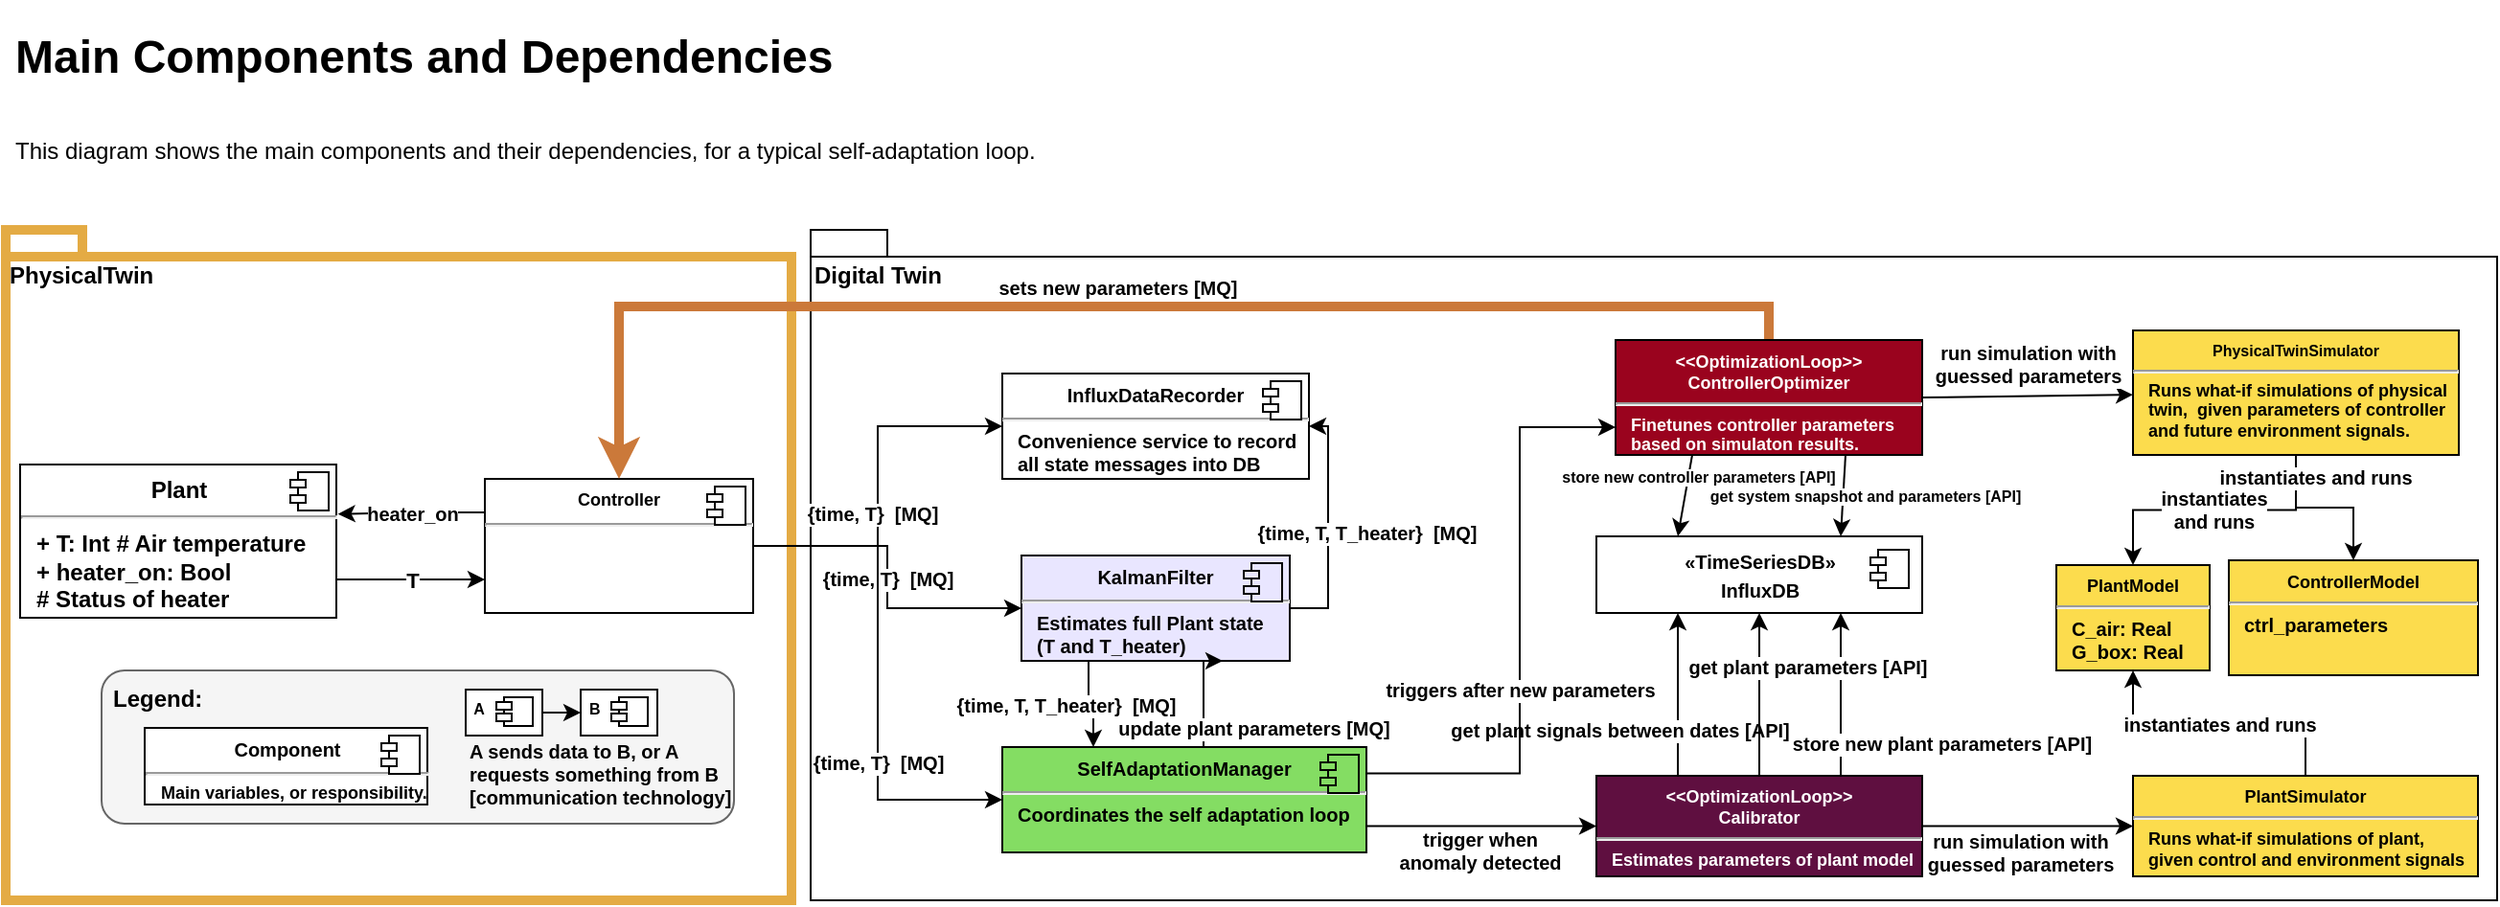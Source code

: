 <mxfile compressed="false" version="21.2.1" type="device">
  <diagram id="1IEk_Nb3fTFsxIXIZDjR" name="Page-1">
    <mxGraphModel dx="2323" dy="1674" grid="1" gridSize="10" guides="1" tooltips="1" connect="1" arrows="1" fold="1" page="0" pageScale="1" pageWidth="850" pageHeight="1100" math="1" shadow="0">
      <root>
        <mxCell id="0" />
        <mxCell id="1" parent="0" />
        <mxCell id="v4MbWclvh_0Z0_SbZdEy-33" value="PhysicalTwin" style="shape=folder;fontStyle=1;spacingTop=10;tabWidth=40;tabHeight=14;tabPosition=left;html=1;verticalAlign=top;fillColor=none;strokeColor=#E4AB44;strokeWidth=5;align=left;" parent="1" vertex="1">
          <mxGeometry x="-740" y="-380" width="410" height="350" as="geometry" />
        </mxCell>
        <mxCell id="EjS5dnvfsfONbI1b5QUk-45" value="Digital Twin" style="shape=folder;fontStyle=1;spacingTop=10;tabWidth=40;tabHeight=14;tabPosition=left;html=1;verticalAlign=top;fillColor=none;align=left;" parent="1" vertex="1">
          <mxGeometry x="-320" y="-380" width="880" height="350" as="geometry" />
        </mxCell>
        <mxCell id="v4MbWclvh_0Z0_SbZdEy-42" value="&lt;font style=&quot;font-size: 10px&quot;&gt;&lt;b&gt;heater_on&lt;/b&gt;&lt;/font&gt;" style="edgeStyle=orthogonalEdgeStyle;rounded=0;orthogonalLoop=1;jettySize=auto;html=1;exitX=0;exitY=0.25;exitDx=0;exitDy=0;fontSize=8;entryX=1.005;entryY=0.323;entryDx=0;entryDy=0;entryPerimeter=0;" parent="1" source="v4MbWclvh_0Z0_SbZdEy-38" target="v4MbWclvh_0Z0_SbZdEy-40" edge="1">
          <mxGeometry relative="1" as="geometry" />
        </mxCell>
        <mxCell id="v4MbWclvh_0Z0_SbZdEy-48" value="&lt;font size=&quot;1&quot;&gt;&lt;b&gt;{time, T}&amp;nbsp; [MQ]&lt;/b&gt;&lt;/font&gt;" style="edgeStyle=orthogonalEdgeStyle;shape=connector;rounded=0;orthogonalLoop=1;jettySize=auto;html=1;exitX=1;exitY=0.5;exitDx=0;exitDy=0;entryX=0;entryY=0.5;entryDx=0;entryDy=0;labelBackgroundColor=default;fontFamily=Helvetica;fontSize=8;fontColor=default;endArrow=classic;strokeColor=default;" parent="1" source="v4MbWclvh_0Z0_SbZdEy-38" target="v4MbWclvh_0Z0_SbZdEy-46" edge="1">
          <mxGeometry relative="1" as="geometry" />
        </mxCell>
        <mxCell id="v4MbWclvh_0Z0_SbZdEy-38" value="&lt;p style=&quot;margin: 6px 0px 0px ; text-align: center&quot;&gt;&lt;font&gt;&lt;b&gt;&lt;font style=&quot;font-size: 9px&quot;&gt;Controller&lt;/font&gt;&lt;/b&gt;&lt;br&gt;&lt;/font&gt;&lt;/p&gt;&lt;hr style=&quot;font-size: 13px&quot;&gt;&lt;p style=&quot;margin: 0px 0px 0px 8px ; font-size: 13px&quot;&gt;&lt;br&gt;&lt;/p&gt;" style="align=left;overflow=fill;html=1;dropTarget=0;fontSize=8;" parent="1" vertex="1">
          <mxGeometry x="-490" y="-250" width="140" height="70" as="geometry" />
        </mxCell>
        <mxCell id="v4MbWclvh_0Z0_SbZdEy-39" value="" style="shape=component;jettyWidth=8;jettyHeight=4;fontSize=8;" parent="v4MbWclvh_0Z0_SbZdEy-38" vertex="1">
          <mxGeometry x="1" width="20" height="20" relative="1" as="geometry">
            <mxPoint x="-24" y="4" as="offset" />
          </mxGeometry>
        </mxCell>
        <mxCell id="v4MbWclvh_0Z0_SbZdEy-44" value="&lt;font style=&quot;font-size: 11px&quot;&gt;&lt;b&gt;T&lt;/b&gt;&lt;/font&gt;" style="edgeStyle=orthogonalEdgeStyle;shape=connector;rounded=0;orthogonalLoop=1;jettySize=auto;html=1;exitX=1;exitY=0.75;exitDx=0;exitDy=0;entryX=0;entryY=0.75;entryDx=0;entryDy=0;labelBackgroundColor=default;fontFamily=Helvetica;fontSize=8;fontColor=default;endArrow=classic;strokeColor=default;" parent="1" source="v4MbWclvh_0Z0_SbZdEy-40" target="v4MbWclvh_0Z0_SbZdEy-38" edge="1">
          <mxGeometry relative="1" as="geometry" />
        </mxCell>
        <mxCell id="v4MbWclvh_0Z0_SbZdEy-40" value="&lt;p style=&quot;margin: 6px 0px 0px ; text-align: center ; font-size: 12px&quot;&gt;&lt;font style=&quot;font-size: 12px&quot;&gt;&lt;b&gt;Plant&lt;br&gt;&lt;/b&gt;&lt;/font&gt;&lt;/p&gt;&lt;hr style=&quot;font-size: 12px&quot;&gt;&lt;p style=&quot;margin: 0px 0px 0px 8px ; font-size: 12px&quot;&gt;&lt;font style=&quot;font-size: 12px&quot;&gt;&lt;b&gt;+ T: Int&lt;span style=&quot;white-space: pre&quot;&gt; &lt;/span&gt;# Air temperature&lt;br&gt;+ heater_on: Bool&amp;nbsp; &amp;nbsp; &amp;nbsp;&lt;/b&gt;&lt;/font&gt;&lt;/p&gt;&lt;p style=&quot;margin: 0px 0px 0px 8px ; font-size: 12px&quot;&gt;&lt;font style=&quot;font-size: 12px&quot;&gt;&lt;b&gt;# Status of heater&lt;/b&gt;&lt;/font&gt;&lt;/p&gt;" style="align=left;overflow=fill;html=1;dropTarget=0;fontSize=8;" parent="1" vertex="1">
          <mxGeometry x="-732.5" y="-257.5" width="165" height="80" as="geometry" />
        </mxCell>
        <mxCell id="v4MbWclvh_0Z0_SbZdEy-41" value="" style="shape=component;jettyWidth=8;jettyHeight=4;fontSize=8;" parent="v4MbWclvh_0Z0_SbZdEy-40" vertex="1">
          <mxGeometry x="1" width="20" height="20" relative="1" as="geometry">
            <mxPoint x="-24" y="4" as="offset" />
          </mxGeometry>
        </mxCell>
        <mxCell id="v4MbWclvh_0Z0_SbZdEy-55" value="&lt;font style=&quot;font-size: 10px&quot;&gt;&lt;b&gt;{time, T, T_heater}&amp;nbsp; [MQ]&lt;/b&gt;&lt;/font&gt;" style="edgeStyle=orthogonalEdgeStyle;shape=connector;rounded=0;orthogonalLoop=1;jettySize=auto;html=1;labelBackgroundColor=default;fontFamily=Helvetica;fontSize=8;fontColor=default;endArrow=classic;strokeColor=default;entryX=0.25;entryY=0;entryDx=0;entryDy=0;exitX=0.25;exitY=1;exitDx=0;exitDy=0;" parent="1" source="v4MbWclvh_0Z0_SbZdEy-46" target="v4MbWclvh_0Z0_SbZdEy-52" edge="1">
          <mxGeometry x="0.077" y="-15" relative="1" as="geometry">
            <mxPoint as="offset" />
          </mxGeometry>
        </mxCell>
        <mxCell id="v4MbWclvh_0Z0_SbZdEy-46" value="&lt;p style=&quot;margin: 6px 0px 0px ; text-align: center ; font-size: 10px&quot;&gt;&lt;font style=&quot;font-size: 10px&quot;&gt;&lt;b&gt;KalmanFilter&lt;br&gt;&lt;/b&gt;&lt;/font&gt;&lt;/p&gt;&lt;hr style=&quot;font-size: 10px&quot;&gt;&lt;p style=&quot;margin: 0px 0px 0px 8px ; font-size: 10px&quot;&gt;&lt;font style=&quot;font-size: 10px&quot;&gt;&lt;b&gt;Estimates full Plant state&amp;nbsp;&lt;/b&gt;&lt;/font&gt;&lt;/p&gt;&lt;p style=&quot;margin: 0px 0px 0px 8px ; font-size: 10px&quot;&gt;&lt;font style=&quot;font-size: 10px&quot;&gt;&lt;b&gt;(T and T_heater)&lt;/b&gt;&lt;/font&gt;&lt;/p&gt;" style="align=left;overflow=fill;html=1;dropTarget=0;fontSize=8;fillColor=#E9E6FF;" parent="1" vertex="1">
          <mxGeometry x="-210" y="-210" width="140" height="55" as="geometry" />
        </mxCell>
        <mxCell id="v4MbWclvh_0Z0_SbZdEy-47" value="" style="shape=component;jettyWidth=8;jettyHeight=4;fontSize=8;fillColor=#E9E6FF;" parent="v4MbWclvh_0Z0_SbZdEy-46" vertex="1">
          <mxGeometry x="1" width="20" height="20" relative="1" as="geometry">
            <mxPoint x="-24" y="4" as="offset" />
          </mxGeometry>
        </mxCell>
        <mxCell id="EjS5dnvfsfONbI1b5QUk-41" value="&lt;font style=&quot;font-size: 10px&quot;&gt;&lt;b&gt;trigger when &lt;br&gt;anomaly detected&lt;/b&gt;&lt;/font&gt;" style="edgeStyle=orthogonalEdgeStyle;rounded=0;orthogonalLoop=1;jettySize=auto;html=1;fontSize=8;exitX=1;exitY=0.75;exitDx=0;exitDy=0;" parent="1" source="v4MbWclvh_0Z0_SbZdEy-52" target="EjS5dnvfsfONbI1b5QUk-27" edge="1">
          <mxGeometry x="-0.017" y="-13" relative="1" as="geometry">
            <mxPoint as="offset" />
          </mxGeometry>
        </mxCell>
        <mxCell id="v4MbWclvh_0Z0_SbZdEy-52" value="&lt;p style=&quot;text-align: center ; margin: 6px 0px 0px ; font-size: 10px&quot;&gt;&lt;font style=&quot;font-size: 10px&quot;&gt;&lt;b&gt;SelfAdaptationManager&lt;br&gt;&lt;/b&gt;&lt;/font&gt;&lt;/p&gt;&lt;hr style=&quot;font-size: 10px&quot;&gt;&lt;p style=&quot;margin: 0px 0px 0px 8px ; font-size: 10px&quot;&gt;&lt;font style=&quot;font-size: 10px&quot;&gt;&lt;b&gt;Coordinates the self adaptation loop&lt;/b&gt;&lt;/font&gt;&lt;/p&gt;" style="align=left;overflow=fill;html=1;dropTarget=0;fontSize=8;fillColor=#84DD63;" parent="1" vertex="1">
          <mxGeometry x="-220" y="-110" width="190" height="55" as="geometry" />
        </mxCell>
        <mxCell id="v4MbWclvh_0Z0_SbZdEy-53" value="" style="shape=component;jettyWidth=8;jettyHeight=4;fontSize=8;fillColor=#84DD63;" parent="v4MbWclvh_0Z0_SbZdEy-52" vertex="1">
          <mxGeometry x="1" width="20" height="20" relative="1" as="geometry">
            <mxPoint x="-24" y="4" as="offset" />
          </mxGeometry>
        </mxCell>
        <mxCell id="v4MbWclvh_0Z0_SbZdEy-54" value="&lt;font style=&quot;font-size: 10px&quot;&gt;&lt;b&gt;{time, T}&amp;nbsp; [MQ]&lt;/b&gt;&lt;/font&gt;" style="edgeStyle=orthogonalEdgeStyle;shape=connector;rounded=0;orthogonalLoop=1;jettySize=auto;html=1;exitX=1;exitY=0.5;exitDx=0;exitDy=0;labelBackgroundColor=default;fontFamily=Helvetica;fontSize=8;fontColor=default;endArrow=classic;strokeColor=default;entryX=0;entryY=0.5;entryDx=0;entryDy=0;" parent="1" source="v4MbWclvh_0Z0_SbZdEy-38" target="v4MbWclvh_0Z0_SbZdEy-52" edge="1">
          <mxGeometry x="0.352" relative="1" as="geometry">
            <mxPoint as="offset" />
          </mxGeometry>
        </mxCell>
        <mxCell id="EjS5dnvfsfONbI1b5QUk-1" value="&lt;p style=&quot;margin: 6px 0px 0px ; text-align: center ; font-size: 10px&quot;&gt;&lt;font style=&quot;font-size: 10px&quot;&gt;&lt;b&gt;InfluxDataRecorder&lt;br&gt;&lt;/b&gt;&lt;/font&gt;&lt;/p&gt;&lt;hr style=&quot;font-size: 10px&quot;&gt;&lt;p style=&quot;text-align: justify ; margin: 0px 0px 0px 8px ; font-size: 10px&quot;&gt;&lt;font style=&quot;font-size: 10px&quot;&gt;&lt;b&gt;Convenience service to record&amp;nbsp;&lt;/b&gt;&lt;/font&gt;&lt;/p&gt;&lt;p style=&quot;text-align: justify ; margin: 0px 0px 0px 8px ; font-size: 10px&quot;&gt;&lt;font style=&quot;font-size: 10px&quot;&gt;&lt;b&gt;all state messages into DB&lt;/b&gt;&lt;/font&gt;&lt;/p&gt;" style="align=left;overflow=fill;html=1;dropTarget=0;fontSize=8;" parent="1" vertex="1">
          <mxGeometry x="-220" y="-305" width="160" height="55" as="geometry" />
        </mxCell>
        <mxCell id="EjS5dnvfsfONbI1b5QUk-2" value="" style="shape=component;jettyWidth=8;jettyHeight=4;fontSize=8;" parent="EjS5dnvfsfONbI1b5QUk-1" vertex="1">
          <mxGeometry x="1" width="20" height="20" relative="1" as="geometry">
            <mxPoint x="-24" y="4" as="offset" />
          </mxGeometry>
        </mxCell>
        <mxCell id="EjS5dnvfsfONbI1b5QUk-3" value="&lt;font style=&quot;font-size: 10px&quot;&gt;&lt;b&gt;{time, T}&amp;nbsp; [MQ]&lt;/b&gt;&lt;/font&gt;" style="edgeStyle=orthogonalEdgeStyle;shape=connector;rounded=0;orthogonalLoop=1;jettySize=auto;html=1;exitX=1;exitY=0.5;exitDx=0;exitDy=0;entryX=0;entryY=0.5;entryDx=0;entryDy=0;labelBackgroundColor=default;fontFamily=Helvetica;fontSize=8;fontColor=default;endArrow=classic;strokeColor=default;" parent="1" source="v4MbWclvh_0Z0_SbZdEy-38" target="EjS5dnvfsfONbI1b5QUk-1" edge="1">
          <mxGeometry x="-0.138" y="3" relative="1" as="geometry">
            <mxPoint x="-340" y="-210" as="sourcePoint" />
            <mxPoint x="-190" y="-132.5" as="targetPoint" />
            <mxPoint y="1" as="offset" />
          </mxGeometry>
        </mxCell>
        <mxCell id="EjS5dnvfsfONbI1b5QUk-4" value="&lt;font style=&quot;font-size: 10px&quot;&gt;&lt;b&gt;{time, T, T_heater}&amp;nbsp; [MQ]&lt;/b&gt;&lt;/font&gt;" style="edgeStyle=orthogonalEdgeStyle;shape=connector;rounded=0;orthogonalLoop=1;jettySize=auto;html=1;labelBackgroundColor=default;fontFamily=Helvetica;fontSize=8;fontColor=default;endArrow=classic;strokeColor=default;exitX=1;exitY=0.5;exitDx=0;exitDy=0;entryX=1;entryY=0.5;entryDx=0;entryDy=0;" parent="1" source="v4MbWclvh_0Z0_SbZdEy-46" target="EjS5dnvfsfONbI1b5QUk-1" edge="1">
          <mxGeometry x="-0.05" y="-20" relative="1" as="geometry">
            <mxPoint x="-140" y="-105" as="sourcePoint" />
            <mxPoint x="-140" y="-40" as="targetPoint" />
            <mxPoint as="offset" />
          </mxGeometry>
        </mxCell>
        <mxCell id="EjS5dnvfsfONbI1b5QUk-22" value="&lt;b&gt;get system snapshot and parameters [API]&lt;/b&gt;" style="rounded=0;orthogonalLoop=1;jettySize=auto;html=1;fontSize=8;exitX=0.75;exitY=1;exitDx=0;exitDy=0;entryX=0.75;entryY=0;entryDx=0;entryDy=0;" parent="1" source="EjS5dnvfsfONbI1b5QUk-13" target="EjS5dnvfsfONbI1b5QUk-18" edge="1">
          <mxGeometry x="-0.028" y="11" relative="1" as="geometry">
            <mxPoint as="offset" />
          </mxGeometry>
        </mxCell>
        <mxCell id="EjS5dnvfsfONbI1b5QUk-23" value="&lt;font style=&quot;font-size: 10px&quot;&gt;&lt;b&gt;sets new parameters [MQ]&lt;/b&gt;&lt;/font&gt;" style="edgeStyle=orthogonalEdgeStyle;rounded=0;orthogonalLoop=1;jettySize=auto;html=1;fontSize=8;exitX=0.5;exitY=0;exitDx=0;exitDy=0;strokeColor=#CB793A;strokeWidth=5;" parent="1" source="EjS5dnvfsfONbI1b5QUk-13" target="v4MbWclvh_0Z0_SbZdEy-38" edge="1">
          <mxGeometry x="0.011" y="-10" relative="1" as="geometry">
            <Array as="points">
              <mxPoint x="180" y="-340" />
              <mxPoint x="-420" y="-340" />
            </Array>
            <mxPoint as="offset" />
          </mxGeometry>
        </mxCell>
        <mxCell id="EjS5dnvfsfONbI1b5QUk-13" value="&lt;p style=&quot;margin: 6px 0px 0px ; text-align: center ; font-size: 9px&quot;&gt;&lt;font style=&quot;font-size: 9px&quot;&gt;&lt;b&gt;&amp;lt;&amp;lt;OptimizationLoop&amp;gt;&amp;gt;&lt;br&gt;ControllerOptimizer&lt;/b&gt;&lt;/font&gt;&lt;/p&gt;&lt;hr style=&quot;font-size: 9px&quot;&gt;&lt;p style=&quot;margin: 0px 0px 0px 8px ; font-size: 9px&quot;&gt;&lt;font style=&quot;font-size: 9px&quot;&gt;&lt;b&gt;Finetunes controller parameters&lt;/b&gt;&lt;/font&gt;&lt;/p&gt;&lt;p style=&quot;margin: 0px 0px 0px 8px ; font-size: 9px&quot;&gt;&lt;font style=&quot;font-size: 9px&quot;&gt;&lt;b&gt;based on simulaton results.&lt;/b&gt;&lt;/font&gt;&lt;/p&gt;" style="align=left;overflow=fill;html=1;dropTarget=0;fontSize=8;fillColor=#9A031E;fontColor=#FFFFFF;" parent="1" vertex="1">
          <mxGeometry x="100" y="-322.5" width="160" height="60" as="geometry" />
        </mxCell>
        <mxCell id="EjS5dnvfsfONbI1b5QUk-18" value="&lt;font style=&quot;font-size: 10px&quot;&gt;&lt;b&gt;«TimeSeriesDB»&lt;br&gt;InfluxDB&lt;/b&gt;&lt;/font&gt;" style="html=1;dropTarget=0;" parent="1" vertex="1">
          <mxGeometry x="90" y="-220" width="170" height="40" as="geometry" />
        </mxCell>
        <mxCell id="EjS5dnvfsfONbI1b5QUk-19" value="" style="shape=module;jettyWidth=8;jettyHeight=4;" parent="EjS5dnvfsfONbI1b5QUk-18" vertex="1">
          <mxGeometry x="1" width="20" height="20" relative="1" as="geometry">
            <mxPoint x="-27" y="7" as="offset" />
          </mxGeometry>
        </mxCell>
        <mxCell id="EjS5dnvfsfONbI1b5QUk-24" value="&lt;b&gt;store new controller parameters [API]&lt;/b&gt;" style="rounded=0;orthogonalLoop=1;jettySize=auto;html=1;fontSize=8;exitX=0.25;exitY=1;exitDx=0;exitDy=0;entryX=0.25;entryY=0;entryDx=0;entryDy=0;" parent="1" source="EjS5dnvfsfONbI1b5QUk-13" target="EjS5dnvfsfONbI1b5QUk-18" edge="1">
          <mxGeometry x="-0.517" y="5" relative="1" as="geometry">
            <mxPoint x="190" y="-310" as="sourcePoint" />
            <mxPoint x="331" y="-360" as="targetPoint" />
            <mxPoint as="offset" />
          </mxGeometry>
        </mxCell>
        <mxCell id="EjS5dnvfsfONbI1b5QUk-25" value="&lt;p style=&quot;margin: 0px ; margin-top: 6px ; text-align: center&quot;&gt;&lt;b&gt;PhysicalTwinSimulator&lt;br&gt;&lt;/b&gt;&lt;/p&gt;&lt;hr&gt;&lt;p style=&quot;margin: 0px 0px 0px 8px; font-size: 9px;&quot;&gt;&lt;font style=&quot;font-size: 9px;&quot;&gt;&lt;b&gt;Runs what-if simulations of physical&amp;nbsp;&lt;/b&gt;&lt;/font&gt;&lt;/p&gt;&lt;p style=&quot;margin: 0px 0px 0px 8px; font-size: 9px;&quot;&gt;&lt;font style=&quot;font-size: 9px;&quot;&gt;&lt;b&gt;twin,&amp;nbsp;&amp;nbsp;&lt;span style=&quot;background-color: initial;&quot;&gt;given parameters of controller&amp;nbsp;&lt;/span&gt;&lt;/b&gt;&lt;/font&gt;&lt;/p&gt;&lt;p style=&quot;margin: 0px 0px 0px 8px; font-size: 9px;&quot;&gt;&lt;font style=&quot;font-size: 9px;&quot;&gt;&lt;b&gt;and future environment signals.&lt;/b&gt;&lt;/font&gt;&lt;/p&gt;" style="align=left;overflow=fill;html=1;dropTarget=0;fontSize=8;fillColor=#FCDC4D;" parent="1" vertex="1">
          <mxGeometry x="370" y="-327.5" width="170" height="65" as="geometry" />
        </mxCell>
        <mxCell id="EjS5dnvfsfONbI1b5QUk-26" value="&lt;font style=&quot;font-size: 10px&quot;&gt;&lt;b&gt;run simulation with &lt;br&gt;guessed parameters&lt;/b&gt;&lt;/font&gt;" style="rounded=0;orthogonalLoop=1;jettySize=auto;html=1;fontSize=8;exitX=1;exitY=0.5;exitDx=0;exitDy=0;" parent="1" source="EjS5dnvfsfONbI1b5QUk-13" target="EjS5dnvfsfONbI1b5QUk-25" edge="1">
          <mxGeometry x="0.003" y="17" relative="1" as="geometry">
            <mxPoint x="-130" y="-282.5" as="sourcePoint" />
            <mxPoint x="110" y="-282.5" as="targetPoint" />
            <mxPoint as="offset" />
          </mxGeometry>
        </mxCell>
        <mxCell id="EjS5dnvfsfONbI1b5QUk-36" value="&lt;font style=&quot;font-size: 10px&quot;&gt;&lt;b&gt;run simulation with &lt;br&gt;guessed parameters&lt;/b&gt;&lt;/font&gt;" style="edgeStyle=orthogonalEdgeStyle;rounded=0;orthogonalLoop=1;jettySize=auto;html=1;fontSize=8;entryX=0;entryY=0.5;entryDx=0;entryDy=0;exitX=1;exitY=0.5;exitDx=0;exitDy=0;" parent="1" source="EjS5dnvfsfONbI1b5QUk-27" target="EjS5dnvfsfONbI1b5QUk-34" edge="1">
          <mxGeometry x="-0.069" y="-14" relative="1" as="geometry">
            <mxPoint as="offset" />
          </mxGeometry>
        </mxCell>
        <mxCell id="EjS5dnvfsfONbI1b5QUk-37" value="&lt;font style=&quot;font-size: 10px&quot;&gt;&lt;b&gt;get plant signals between dates [API]&lt;/b&gt;&lt;/font&gt;" style="rounded=0;orthogonalLoop=1;jettySize=auto;html=1;fontSize=8;entryX=0.25;entryY=1;entryDx=0;entryDy=0;exitX=0.25;exitY=0;exitDx=0;exitDy=0;" parent="1" source="EjS5dnvfsfONbI1b5QUk-27" target="EjS5dnvfsfONbI1b5QUk-18" edge="1">
          <mxGeometry x="-0.433" y="31" relative="1" as="geometry">
            <mxPoint as="offset" />
          </mxGeometry>
        </mxCell>
        <mxCell id="EjS5dnvfsfONbI1b5QUk-27" value="&lt;p style=&quot;margin: 6px 0px 0px ; text-align: center ; font-size: 9px&quot;&gt;&lt;font style=&quot;font-size: 9px&quot;&gt;&lt;b&gt;&amp;lt;&amp;lt;OptimizationLoop&amp;gt;&amp;gt;&lt;br&gt;Calibrator&lt;/b&gt;&lt;/font&gt;&lt;/p&gt;&lt;hr style=&quot;font-size: 9px&quot;&gt;&lt;p style=&quot;margin: 0px 0px 0px 8px ; font-size: 9px&quot;&gt;&lt;font style=&quot;font-size: 9px&quot;&gt;&lt;b&gt;Estimates parameters of plant model&lt;/b&gt;&lt;/font&gt;&lt;/p&gt;" style="align=left;overflow=fill;html=1;dropTarget=0;fontSize=8;fillColor=#5F0F40;fontColor=#FFFFFF;" parent="1" vertex="1">
          <mxGeometry x="90" y="-95" width="170" height="52.5" as="geometry" />
        </mxCell>
        <mxCell id="EjS5dnvfsfONbI1b5QUk-28" value="&lt;p style=&quot;margin: 6px 0px 0px ; text-align: center ; font-size: 9px&quot;&gt;&lt;font style=&quot;font-size: 9px&quot;&gt;&lt;b&gt;PlantModel&lt;/b&gt;&lt;br&gt;&lt;/font&gt;&lt;/p&gt;&lt;hr style=&quot;font-size: 9px&quot;&gt;&lt;p style=&quot;margin: 0px 0px 0px 8px ; font-size: 10px&quot;&gt;&lt;font style=&quot;font-size: 10px&quot;&gt;&lt;b&gt;C_air: Real&lt;/b&gt;&lt;/font&gt;&lt;/p&gt;&lt;p style=&quot;margin: 0px 0px 0px 8px ; font-size: 10px&quot;&gt;&lt;font style=&quot;font-size: 10px&quot;&gt;&lt;b&gt;G_box: Real&lt;/b&gt;&lt;/font&gt;&lt;/p&gt;" style="align=left;overflow=fill;html=1;dropTarget=0;fontSize=8;fillColor=#FCDC4D;" parent="1" vertex="1">
          <mxGeometry x="330" y="-205" width="80" height="55" as="geometry" />
        </mxCell>
        <mxCell id="EjS5dnvfsfONbI1b5QUk-29" value="&lt;p style=&quot;margin: 6px 0px 0px ; text-align: center ; font-size: 9px&quot;&gt;&lt;font style=&quot;font-size: 9px&quot;&gt;&lt;b&gt;ControllerModel&lt;br&gt;&lt;/b&gt;&lt;/font&gt;&lt;/p&gt;&lt;hr style=&quot;font-size: 9px&quot;&gt;&lt;p style=&quot;margin: 0px 0px 0px 8px ; font-size: 10px&quot;&gt;&lt;b&gt;ctrl_parameters&lt;/b&gt;&lt;/p&gt;" style="align=left;overflow=fill;html=1;dropTarget=0;fontSize=8;fillColor=#FCDC4D;" parent="1" vertex="1">
          <mxGeometry x="420" y="-207.5" width="130" height="60" as="geometry" />
        </mxCell>
        <mxCell id="EjS5dnvfsfONbI1b5QUk-30" value="&lt;font style=&quot;font-size: 10px&quot;&gt;&lt;b&gt;instantiates &lt;br&gt;and runs&lt;/b&gt;&lt;/font&gt;" style="edgeStyle=orthogonalEdgeStyle;rounded=0;orthogonalLoop=1;jettySize=auto;html=1;fontSize=8;" parent="1" source="EjS5dnvfsfONbI1b5QUk-25" target="EjS5dnvfsfONbI1b5QUk-28" edge="1">
          <mxGeometry relative="1" as="geometry">
            <mxPoint x="270" y="-307.5" as="sourcePoint" />
            <mxPoint x="410" y="-227.5" as="targetPoint" />
          </mxGeometry>
        </mxCell>
        <mxCell id="EjS5dnvfsfONbI1b5QUk-31" value="&lt;font style=&quot;font-size: 10px&quot;&gt;&lt;b&gt;instantiates and runs&lt;/b&gt;&lt;/font&gt;" style="edgeStyle=orthogonalEdgeStyle;rounded=0;orthogonalLoop=1;jettySize=auto;html=1;fontSize=8;" parent="1" source="EjS5dnvfsfONbI1b5QUk-25" target="EjS5dnvfsfONbI1b5QUk-29" edge="1">
          <mxGeometry x="-0.73" y="10" relative="1" as="geometry">
            <mxPoint x="270" y="-307.5" as="sourcePoint" />
            <mxPoint x="410" y="-227.5" as="targetPoint" />
            <mxPoint as="offset" />
          </mxGeometry>
        </mxCell>
        <mxCell id="EjS5dnvfsfONbI1b5QUk-35" value="&lt;font style=&quot;font-size: 10px&quot;&gt;&lt;b&gt;instantiates and runs&lt;/b&gt;&lt;/font&gt;" style="edgeStyle=orthogonalEdgeStyle;rounded=0;orthogonalLoop=1;jettySize=auto;html=1;fontSize=8;" parent="1" source="EjS5dnvfsfONbI1b5QUk-34" target="EjS5dnvfsfONbI1b5QUk-28" edge="1">
          <mxGeometry relative="1" as="geometry" />
        </mxCell>
        <mxCell id="EjS5dnvfsfONbI1b5QUk-34" value="&lt;p style=&quot;margin: 6px 0px 0px ; text-align: center ; font-size: 9px&quot;&gt;&lt;font style=&quot;font-size: 9px&quot;&gt;&lt;b&gt;PlantSimulator&lt;br&gt;&lt;/b&gt;&lt;/font&gt;&lt;/p&gt;&lt;hr style=&quot;font-size: 9px&quot;&gt;&lt;p style=&quot;margin: 0px 0px 0px 8px ; font-size: 9px&quot;&gt;&lt;font style=&quot;font-size: 9px&quot;&gt;&lt;b&gt;Runs what-if simulations of plant,&amp;nbsp;&lt;/b&gt;&lt;/font&gt;&lt;/p&gt;&lt;p style=&quot;margin: 0px 0px 0px 8px ; font-size: 9px&quot;&gt;&lt;font style=&quot;font-size: 9px&quot;&gt;&lt;b&gt;given control and environment signals&lt;/b&gt;&lt;/font&gt;&lt;br&gt;&lt;/p&gt;" style="align=left;overflow=fill;html=1;dropTarget=0;fontSize=8;fillColor=#FCDC4D;" parent="1" vertex="1">
          <mxGeometry x="370" y="-95" width="180" height="52.5" as="geometry" />
        </mxCell>
        <mxCell id="EjS5dnvfsfONbI1b5QUk-39" value="&lt;font style=&quot;font-size: 10px&quot;&gt;&lt;b&gt;store new plant parameters [API]&lt;/b&gt;&lt;/font&gt;" style="rounded=0;orthogonalLoop=1;jettySize=auto;html=1;fontSize=8;exitX=0.75;exitY=0;exitDx=0;exitDy=0;entryX=0.75;entryY=1;entryDx=0;entryDy=0;" parent="1" source="EjS5dnvfsfONbI1b5QUk-27" target="EjS5dnvfsfONbI1b5QUk-18" edge="1">
          <mxGeometry x="-0.588" y="-52" relative="1" as="geometry">
            <mxPoint x="50" y="-47.5" as="sourcePoint" />
            <mxPoint x="371.875" y="-397.5" as="targetPoint" />
            <mxPoint as="offset" />
          </mxGeometry>
        </mxCell>
        <mxCell id="EjS5dnvfsfONbI1b5QUk-43" value="&lt;font style=&quot;font-size: 10px&quot;&gt;&lt;b&gt;update plant parameters [MQ]&lt;/b&gt;&lt;/font&gt;" style="edgeStyle=orthogonalEdgeStyle;rounded=0;orthogonalLoop=1;jettySize=auto;html=1;fontSize=8;exitX=0.75;exitY=0;exitDx=0;exitDy=0;entryX=0.75;entryY=1;entryDx=0;entryDy=0;" parent="1" source="v4MbWclvh_0Z0_SbZdEy-52" target="v4MbWclvh_0Z0_SbZdEy-46" edge="1">
          <mxGeometry x="-0.74" y="-10" relative="1" as="geometry">
            <mxPoint x="-70" y="-12.5" as="sourcePoint" />
            <mxPoint x="40" y="-12.5" as="targetPoint" />
            <mxPoint as="offset" />
            <Array as="points">
              <mxPoint x="-115" y="-110" />
            </Array>
          </mxGeometry>
        </mxCell>
        <mxCell id="EjS5dnvfsfONbI1b5QUk-44" value="&lt;font style=&quot;font-size: 10px&quot;&gt;&lt;b&gt;triggers after new parameters&lt;/b&gt;&lt;/font&gt;" style="edgeStyle=orthogonalEdgeStyle;rounded=0;orthogonalLoop=1;jettySize=auto;html=1;fontSize=8;entryX=0;entryY=0.75;entryDx=0;entryDy=0;exitX=1;exitY=0.25;exitDx=0;exitDy=0;" parent="1" source="v4MbWclvh_0Z0_SbZdEy-52" target="EjS5dnvfsfONbI1b5QUk-13" edge="1">
          <mxGeometry x="-0.208" relative="1" as="geometry">
            <mxPoint x="-50" y="-282.462" as="sourcePoint" />
            <mxPoint x="190" y="-280" as="targetPoint" />
            <Array as="points">
              <mxPoint x="50" y="-96" />
              <mxPoint x="50" y="-277" />
              <mxPoint x="100" y="-277" />
            </Array>
            <mxPoint as="offset" />
          </mxGeometry>
        </mxCell>
        <mxCell id="eyBVZ_MkJJh66saB7Oj8-1" value="" style="rounded=1;whiteSpace=wrap;html=1;fontSize=8;fillColor=#f5f5f5;fontColor=#333333;strokeColor=#666666;" parent="1" vertex="1">
          <mxGeometry x="-690" y="-150" width="330" height="80" as="geometry" />
        </mxCell>
        <mxCell id="eyBVZ_MkJJh66saB7Oj8-2" value="Legend:" style="text;html=1;strokeColor=none;fillColor=none;align=left;verticalAlign=middle;whiteSpace=wrap;rounded=0;fontStyle=1;spacing=6;" parent="1" vertex="1">
          <mxGeometry x="-690" y="-150" width="80" height="30" as="geometry" />
        </mxCell>
        <mxCell id="eyBVZ_MkJJh66saB7Oj8-3" value="&lt;p style=&quot;margin: 6px 0px 0px ; text-align: center&quot;&gt;&lt;font&gt;&lt;b&gt;&lt;font style=&quot;font-size: 10px&quot;&gt;Component&lt;/font&gt;&lt;/b&gt;&lt;br&gt;&lt;/font&gt;&lt;/p&gt;&lt;hr style=&quot;font-size: 9px&quot;&gt;&lt;p style=&quot;margin: 0px 0px 0px 8px ; font-size: 9px&quot;&gt;&lt;font style=&quot;font-size: 9px&quot;&gt;&lt;b&gt;Main variables, or responsibility.&lt;/b&gt;&lt;/font&gt;&lt;/p&gt;" style="align=left;overflow=fill;html=1;dropTarget=0;fontSize=8;" parent="1" vertex="1">
          <mxGeometry x="-667.5" y="-120" width="147.5" height="40" as="geometry" />
        </mxCell>
        <mxCell id="eyBVZ_MkJJh66saB7Oj8-4" value="" style="shape=component;jettyWidth=8;jettyHeight=4;fontSize=8;" parent="eyBVZ_MkJJh66saB7Oj8-3" vertex="1">
          <mxGeometry x="1" width="20" height="20" relative="1" as="geometry">
            <mxPoint x="-24" y="4" as="offset" />
          </mxGeometry>
        </mxCell>
        <mxCell id="eyBVZ_MkJJh66saB7Oj8-10" value="" style="edgeStyle=orthogonalEdgeStyle;shape=connector;rounded=0;orthogonalLoop=1;jettySize=auto;html=1;labelBackgroundColor=default;fontFamily=Helvetica;fontSize=8;fontColor=default;endArrow=classic;strokeColor=default;exitX=1;exitY=0.5;exitDx=0;exitDy=0;entryX=0;entryY=0.5;entryDx=0;entryDy=0;" parent="1" source="eyBVZ_MkJJh66saB7Oj8-11" target="eyBVZ_MkJJh66saB7Oj8-13" edge="1">
          <mxGeometry relative="1" as="geometry">
            <mxPoint x="-490" y="-100" as="sourcePoint" />
            <mxPoint x="-380" y="-130" as="targetPoint" />
          </mxGeometry>
        </mxCell>
        <mxCell id="eyBVZ_MkJJh66saB7Oj8-11" value="&lt;p style=&quot;margin: 6px 0px 0px&quot;&gt;&lt;b&gt;&amp;nbsp; A&lt;/b&gt;&lt;/p&gt;" style="align=left;overflow=fill;html=1;dropTarget=0;fontSize=8;spacing=3;" parent="1" vertex="1">
          <mxGeometry x="-500" y="-140" width="40" height="24" as="geometry" />
        </mxCell>
        <mxCell id="eyBVZ_MkJJh66saB7Oj8-12" value="" style="shape=component;jettyWidth=8;jettyHeight=4;fontSize=8;" parent="eyBVZ_MkJJh66saB7Oj8-11" vertex="1">
          <mxGeometry x="1" width="19" height="15" relative="1" as="geometry">
            <mxPoint x="-24" y="4" as="offset" />
          </mxGeometry>
        </mxCell>
        <mxCell id="eyBVZ_MkJJh66saB7Oj8-13" value="&lt;p style=&quot;margin: 6px 0px 0px&quot;&gt;&lt;b&gt;&amp;nbsp; B&lt;/b&gt;&lt;/p&gt;" style="align=left;overflow=fill;html=1;dropTarget=0;fontSize=8;spacing=3;" parent="1" vertex="1">
          <mxGeometry x="-440" y="-140" width="40" height="24" as="geometry" />
        </mxCell>
        <mxCell id="eyBVZ_MkJJh66saB7Oj8-14" value="" style="shape=component;jettyWidth=8;jettyHeight=4;fontSize=8;" parent="eyBVZ_MkJJh66saB7Oj8-13" vertex="1">
          <mxGeometry x="1" width="19" height="15" relative="1" as="geometry">
            <mxPoint x="-24" y="4" as="offset" />
          </mxGeometry>
        </mxCell>
        <mxCell id="eyBVZ_MkJJh66saB7Oj8-15" value="&lt;font style=&quot;font-size: 10px&quot;&gt;&lt;b&gt;A sends data to B, or A requests something from B &lt;br&gt;[communication technology]&lt;/b&gt;&lt;/font&gt;" style="text;html=1;strokeColor=none;fillColor=none;align=left;verticalAlign=middle;whiteSpace=wrap;rounded=0;fontStyle=0;fontSize=8;" parent="1" vertex="1">
          <mxGeometry x="-500" y="-116" width="150" height="40" as="geometry" />
        </mxCell>
        <mxCell id="EjS5dnvfsfONbI1b5QUk-38" value="&lt;font style=&quot;font-size: 10px&quot;&gt;&lt;b&gt;get plant parameters [API]&lt;/b&gt;&lt;/font&gt;" style="rounded=0;orthogonalLoop=1;jettySize=auto;html=1;fontSize=8;entryX=0.5;entryY=1;entryDx=0;entryDy=0;exitX=0.5;exitY=0;exitDx=0;exitDy=0;" parent="1" source="EjS5dnvfsfONbI1b5QUk-27" target="EjS5dnvfsfONbI1b5QUk-18" edge="1">
          <mxGeometry x="0.353" y="-25" relative="1" as="geometry">
            <mxPoint x="40" y="-47.5" as="sourcePoint" />
            <mxPoint x="160" y="-177.5" as="targetPoint" />
            <mxPoint as="offset" />
          </mxGeometry>
        </mxCell>
        <mxCell id="O03osPzLl7gXZBjYMkIJ-1" value="&lt;h1&gt;&lt;span style=&quot;background-color: initial;&quot;&gt;Main Components and Dependencies&lt;/span&gt;&lt;/h1&gt;&lt;h1 style=&quot;border-color: var(--border-color);&quot;&gt;&lt;font style=&quot;font-weight: normal; font-size: 12px;&quot;&gt;This diagram shows the main components and their dependencies, for a typical self-adaptation loop.&lt;/font&gt;&lt;/h1&gt;" style="text;html=1;strokeColor=none;fillColor=none;spacing=5;spacingTop=-20;whiteSpace=wrap;overflow=hidden;rounded=0;" parent="1" vertex="1">
          <mxGeometry x="-740" y="-490" width="1300" height="90" as="geometry" />
        </mxCell>
      </root>
    </mxGraphModel>
  </diagram>
</mxfile>
